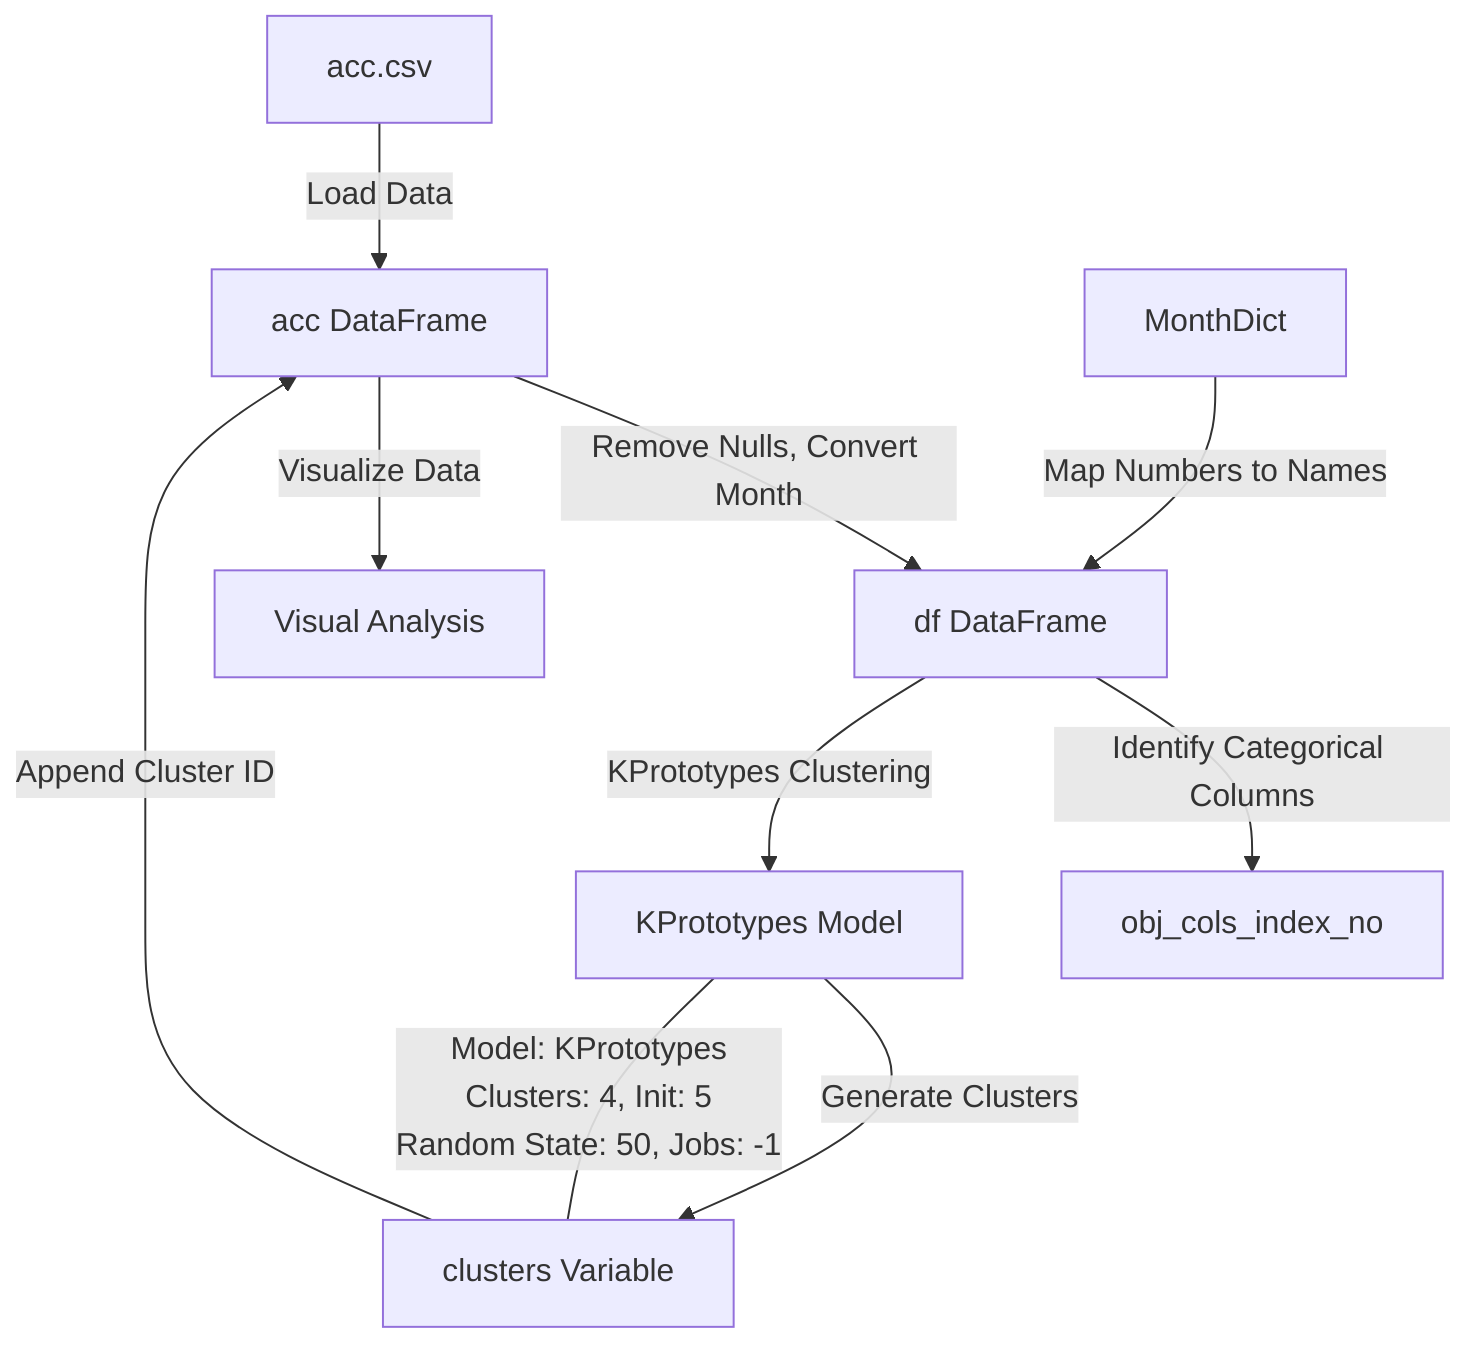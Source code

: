 flowchart TD
    %% Data Sources
    A[acc.csv] -->|Load Data| B[acc DataFrame]
    
    %% Data Transformation
    B -->|Remove Nulls, Convert Month| C[df DataFrame]
    C -->|Identify Categorical Columns| D[obj_cols_index_no]
    
    %% Dictionary for Mapping
    F[MonthDict] -->|Map Numbers to Names| C
    
    %% Clustering
    C -->|KPrototypes Clustering| E[KPrototypes Model]
    E -->|Generate Clusters| G[clusters Variable]
    G -->|Append Cluster ID| B
    
    %% Visualization
    B -->|Visualize Data| H[Visual Analysis]
    
    %% Model Details
    E ---|Model: KPrototypes\nClusters: 4, Init: 5\nRandom State: 50, Jobs: -1|G